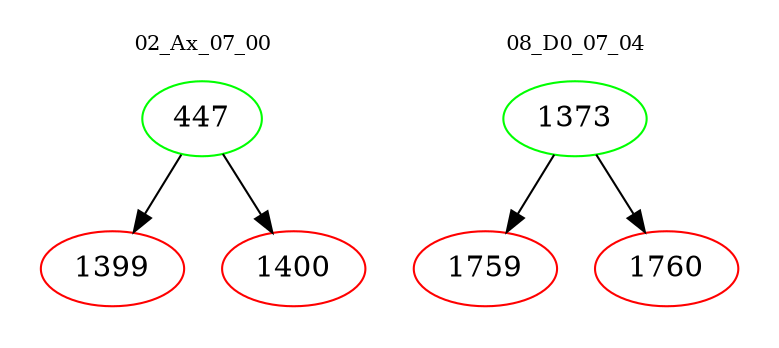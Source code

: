 digraph{
subgraph cluster_0 {
color = white
label = "02_Ax_07_00";
fontsize=10;
T0_447 [label="447", color="green"]
T0_447 -> T0_1399 [color="black"]
T0_1399 [label="1399", color="red"]
T0_447 -> T0_1400 [color="black"]
T0_1400 [label="1400", color="red"]
}
subgraph cluster_1 {
color = white
label = "08_D0_07_04";
fontsize=10;
T1_1373 [label="1373", color="green"]
T1_1373 -> T1_1759 [color="black"]
T1_1759 [label="1759", color="red"]
T1_1373 -> T1_1760 [color="black"]
T1_1760 [label="1760", color="red"]
}
}
